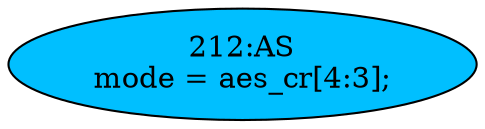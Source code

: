 strict digraph "" {
	node [label="\N"];
	"212:AS"	 [ast="<pyverilog.vparser.ast.Assign object at 0x7f79abcb33d0>",
		def_var="['mode']",
		fillcolor=deepskyblue,
		label="212:AS
mode = aes_cr[4:3];",
		statements="[]",
		style=filled,
		typ=Assign,
		use_var="['aes_cr']"];
}
